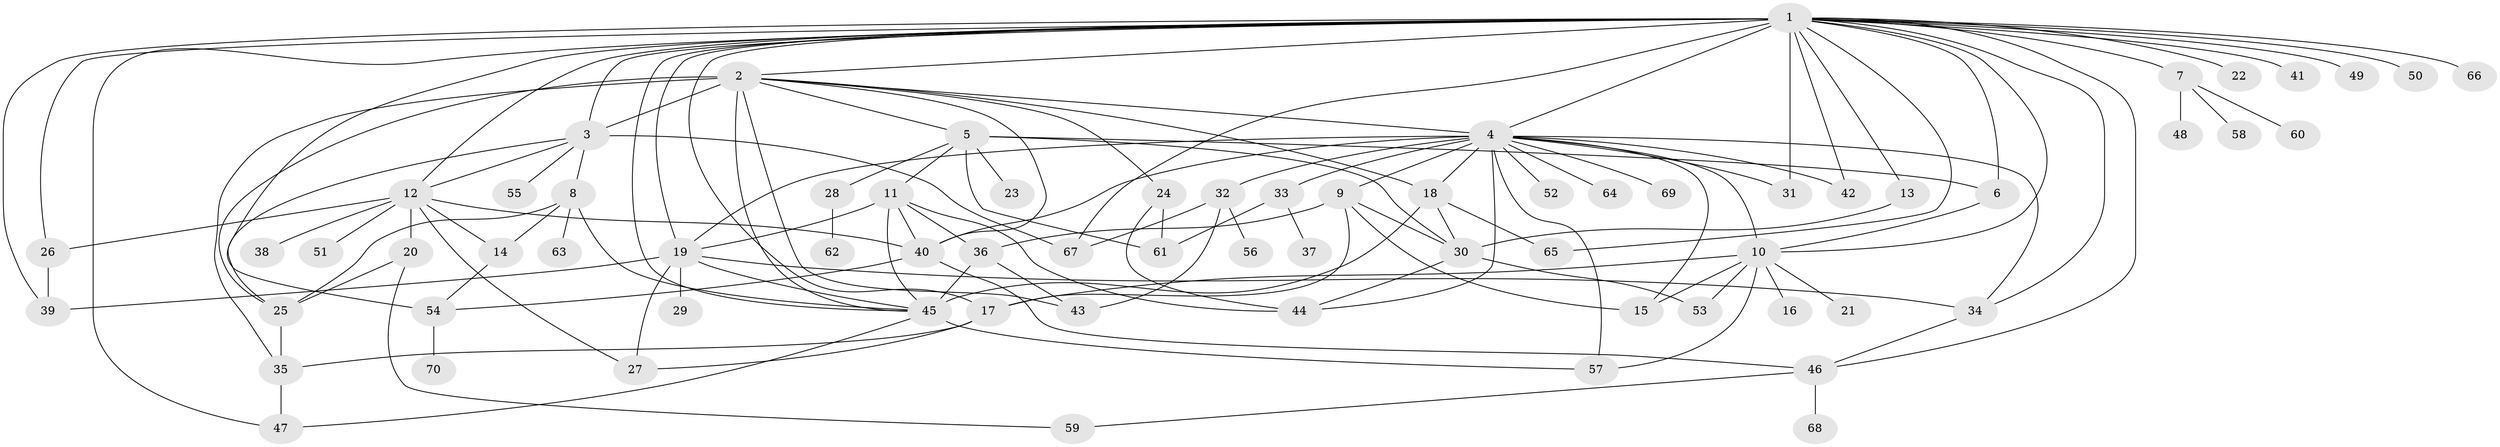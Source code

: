 // original degree distribution, {33: 0.007194244604316547, 22: 0.007194244604316547, 2: 0.2517985611510791, 25: 0.007194244604316547, 4: 0.11510791366906475, 1: 0.41007194244604317, 8: 0.007194244604316547, 3: 0.10071942446043165, 5: 0.02158273381294964, 6: 0.02877697841726619, 9: 0.007194244604316547, 13: 0.007194244604316547, 10: 0.014388489208633094, 17: 0.007194244604316547, 7: 0.007194244604316547}
// Generated by graph-tools (version 1.1) at 2025/35/03/09/25 02:35:41]
// undirected, 70 vertices, 130 edges
graph export_dot {
graph [start="1"]
  node [color=gray90,style=filled];
  1;
  2;
  3;
  4;
  5;
  6;
  7;
  8;
  9;
  10;
  11;
  12;
  13;
  14;
  15;
  16;
  17;
  18;
  19;
  20;
  21;
  22;
  23;
  24;
  25;
  26;
  27;
  28;
  29;
  30;
  31;
  32;
  33;
  34;
  35;
  36;
  37;
  38;
  39;
  40;
  41;
  42;
  43;
  44;
  45;
  46;
  47;
  48;
  49;
  50;
  51;
  52;
  53;
  54;
  55;
  56;
  57;
  58;
  59;
  60;
  61;
  62;
  63;
  64;
  65;
  66;
  67;
  68;
  69;
  70;
  1 -- 2 [weight=1.0];
  1 -- 3 [weight=2.0];
  1 -- 4 [weight=1.0];
  1 -- 6 [weight=1.0];
  1 -- 7 [weight=1.0];
  1 -- 10 [weight=1.0];
  1 -- 12 [weight=1.0];
  1 -- 13 [weight=1.0];
  1 -- 17 [weight=1.0];
  1 -- 19 [weight=1.0];
  1 -- 22 [weight=1.0];
  1 -- 26 [weight=1.0];
  1 -- 31 [weight=1.0];
  1 -- 34 [weight=1.0];
  1 -- 39 [weight=1.0];
  1 -- 41 [weight=1.0];
  1 -- 42 [weight=1.0];
  1 -- 45 [weight=1.0];
  1 -- 46 [weight=1.0];
  1 -- 47 [weight=1.0];
  1 -- 49 [weight=1.0];
  1 -- 50 [weight=1.0];
  1 -- 54 [weight=1.0];
  1 -- 65 [weight=1.0];
  1 -- 66 [weight=1.0];
  1 -- 67 [weight=1.0];
  2 -- 3 [weight=9.0];
  2 -- 4 [weight=1.0];
  2 -- 5 [weight=1.0];
  2 -- 18 [weight=1.0];
  2 -- 24 [weight=1.0];
  2 -- 25 [weight=1.0];
  2 -- 35 [weight=2.0];
  2 -- 40 [weight=1.0];
  2 -- 43 [weight=1.0];
  2 -- 45 [weight=1.0];
  3 -- 8 [weight=1.0];
  3 -- 12 [weight=1.0];
  3 -- 25 [weight=1.0];
  3 -- 55 [weight=1.0];
  3 -- 67 [weight=1.0];
  4 -- 9 [weight=1.0];
  4 -- 10 [weight=1.0];
  4 -- 15 [weight=1.0];
  4 -- 18 [weight=1.0];
  4 -- 19 [weight=2.0];
  4 -- 31 [weight=1.0];
  4 -- 32 [weight=1.0];
  4 -- 33 [weight=1.0];
  4 -- 34 [weight=1.0];
  4 -- 40 [weight=2.0];
  4 -- 42 [weight=1.0];
  4 -- 44 [weight=1.0];
  4 -- 52 [weight=1.0];
  4 -- 57 [weight=1.0];
  4 -- 64 [weight=1.0];
  4 -- 69 [weight=1.0];
  5 -- 6 [weight=1.0];
  5 -- 11 [weight=1.0];
  5 -- 23 [weight=1.0];
  5 -- 28 [weight=1.0];
  5 -- 30 [weight=1.0];
  5 -- 61 [weight=1.0];
  6 -- 10 [weight=1.0];
  7 -- 48 [weight=1.0];
  7 -- 58 [weight=1.0];
  7 -- 60 [weight=1.0];
  8 -- 14 [weight=1.0];
  8 -- 25 [weight=1.0];
  8 -- 45 [weight=1.0];
  8 -- 63 [weight=1.0];
  9 -- 15 [weight=1.0];
  9 -- 17 [weight=2.0];
  9 -- 30 [weight=1.0];
  9 -- 36 [weight=1.0];
  10 -- 15 [weight=1.0];
  10 -- 16 [weight=1.0];
  10 -- 17 [weight=1.0];
  10 -- 21 [weight=1.0];
  10 -- 53 [weight=1.0];
  10 -- 57 [weight=1.0];
  11 -- 19 [weight=1.0];
  11 -- 36 [weight=1.0];
  11 -- 40 [weight=6.0];
  11 -- 44 [weight=1.0];
  11 -- 45 [weight=1.0];
  12 -- 14 [weight=1.0];
  12 -- 20 [weight=1.0];
  12 -- 26 [weight=1.0];
  12 -- 27 [weight=1.0];
  12 -- 38 [weight=1.0];
  12 -- 40 [weight=1.0];
  12 -- 51 [weight=1.0];
  13 -- 30 [weight=2.0];
  14 -- 54 [weight=1.0];
  17 -- 27 [weight=1.0];
  17 -- 35 [weight=2.0];
  18 -- 30 [weight=1.0];
  18 -- 45 [weight=1.0];
  18 -- 65 [weight=1.0];
  19 -- 27 [weight=1.0];
  19 -- 29 [weight=3.0];
  19 -- 34 [weight=1.0];
  19 -- 39 [weight=1.0];
  19 -- 45 [weight=1.0];
  20 -- 25 [weight=1.0];
  20 -- 59 [weight=1.0];
  24 -- 44 [weight=1.0];
  24 -- 61 [weight=1.0];
  25 -- 35 [weight=1.0];
  26 -- 39 [weight=1.0];
  28 -- 62 [weight=1.0];
  30 -- 44 [weight=1.0];
  30 -- 53 [weight=1.0];
  32 -- 43 [weight=1.0];
  32 -- 56 [weight=1.0];
  32 -- 67 [weight=1.0];
  33 -- 37 [weight=1.0];
  33 -- 61 [weight=1.0];
  34 -- 46 [weight=1.0];
  35 -- 47 [weight=1.0];
  36 -- 43 [weight=1.0];
  36 -- 45 [weight=6.0];
  40 -- 46 [weight=1.0];
  40 -- 54 [weight=1.0];
  45 -- 47 [weight=1.0];
  45 -- 57 [weight=1.0];
  46 -- 59 [weight=1.0];
  46 -- 68 [weight=1.0];
  54 -- 70 [weight=1.0];
}
